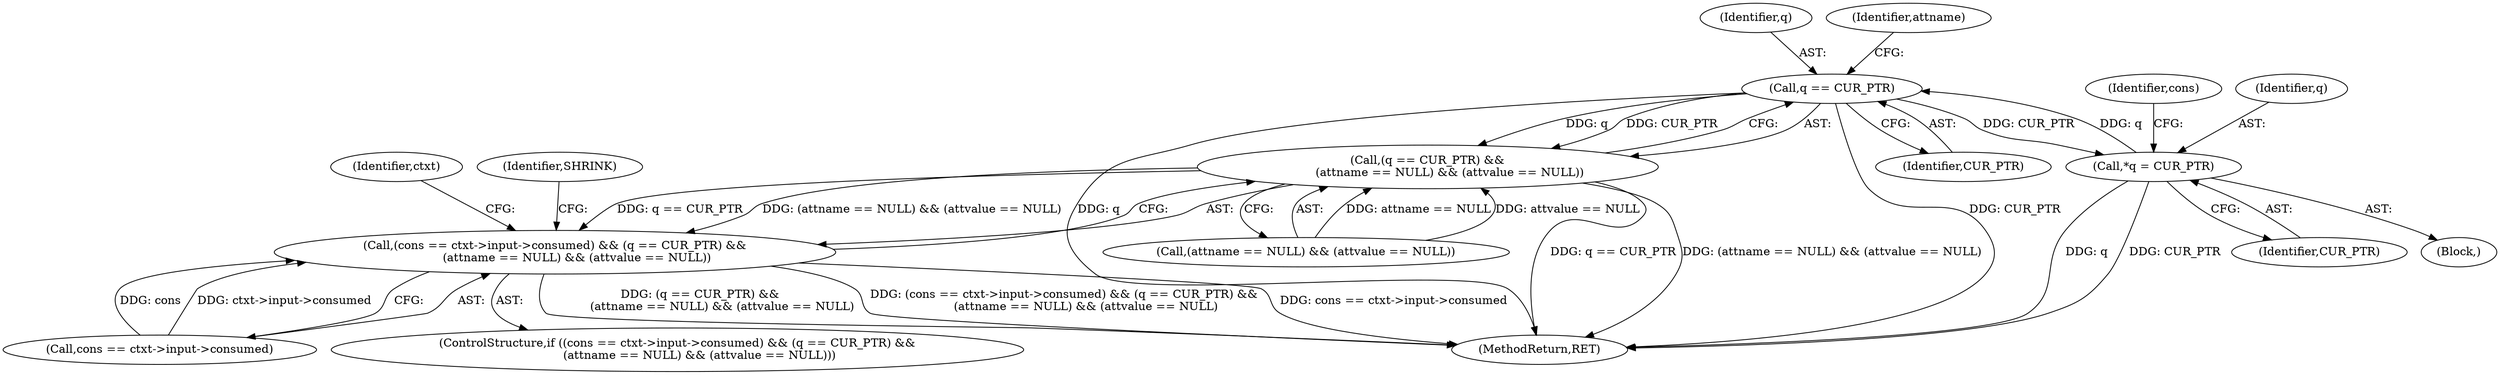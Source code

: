 digraph "0_Chrome_d0947db40187f4708c58e64cbd6013faf9eddeed_32@pointer" {
"1000383" [label="(Call,q == CUR_PTR)"];
"1000171" [label="(Call,*q = CUR_PTR)"];
"1000383" [label="(Call,q == CUR_PTR)"];
"1000382" [label="(Call,(q == CUR_PTR) &&\n            (attname == NULL) && (attvalue == NULL))"];
"1000374" [label="(Call,(cons == ctxt->input->consumed) && (q == CUR_PTR) &&\n            (attname == NULL) && (attvalue == NULL))"];
"1000383" [label="(Call,q == CUR_PTR)"];
"1000373" [label="(ControlStructure,if ((cons == ctxt->input->consumed) && (q == CUR_PTR) &&\n            (attname == NULL) && (attvalue == NULL)))"];
"1000385" [label="(Identifier,CUR_PTR)"];
"1000171" [label="(Call,*q = CUR_PTR)"];
"1000169" [label="(Block,)"];
"1000176" [label="(Identifier,cons)"];
"1000172" [label="(Identifier,q)"];
"1000374" [label="(Call,(cons == ctxt->input->consumed) && (q == CUR_PTR) &&\n            (attname == NULL) && (attvalue == NULL))"];
"1000467" [label="(MethodReturn,RET)"];
"1000386" [label="(Call,(attname == NULL) && (attvalue == NULL))"];
"1000382" [label="(Call,(q == CUR_PTR) &&\n            (attname == NULL) && (attvalue == NULL))"];
"1000384" [label="(Identifier,q)"];
"1000375" [label="(Call,cons == ctxt->input->consumed)"];
"1000173" [label="(Identifier,CUR_PTR)"];
"1000388" [label="(Identifier,attname)"];
"1000395" [label="(Identifier,ctxt)"];
"1000399" [label="(Identifier,SHRINK)"];
"1000383" -> "1000382"  [label="AST: "];
"1000383" -> "1000385"  [label="CFG: "];
"1000384" -> "1000383"  [label="AST: "];
"1000385" -> "1000383"  [label="AST: "];
"1000388" -> "1000383"  [label="CFG: "];
"1000382" -> "1000383"  [label="CFG: "];
"1000383" -> "1000467"  [label="DDG: q"];
"1000383" -> "1000467"  [label="DDG: CUR_PTR"];
"1000383" -> "1000171"  [label="DDG: CUR_PTR"];
"1000383" -> "1000382"  [label="DDG: q"];
"1000383" -> "1000382"  [label="DDG: CUR_PTR"];
"1000171" -> "1000383"  [label="DDG: q"];
"1000171" -> "1000169"  [label="AST: "];
"1000171" -> "1000173"  [label="CFG: "];
"1000172" -> "1000171"  [label="AST: "];
"1000173" -> "1000171"  [label="AST: "];
"1000176" -> "1000171"  [label="CFG: "];
"1000171" -> "1000467"  [label="DDG: q"];
"1000171" -> "1000467"  [label="DDG: CUR_PTR"];
"1000382" -> "1000374"  [label="AST: "];
"1000382" -> "1000386"  [label="CFG: "];
"1000386" -> "1000382"  [label="AST: "];
"1000374" -> "1000382"  [label="CFG: "];
"1000382" -> "1000467"  [label="DDG: q == CUR_PTR"];
"1000382" -> "1000467"  [label="DDG: (attname == NULL) && (attvalue == NULL)"];
"1000382" -> "1000374"  [label="DDG: q == CUR_PTR"];
"1000382" -> "1000374"  [label="DDG: (attname == NULL) && (attvalue == NULL)"];
"1000386" -> "1000382"  [label="DDG: attname == NULL"];
"1000386" -> "1000382"  [label="DDG: attvalue == NULL"];
"1000374" -> "1000373"  [label="AST: "];
"1000374" -> "1000375"  [label="CFG: "];
"1000375" -> "1000374"  [label="AST: "];
"1000395" -> "1000374"  [label="CFG: "];
"1000399" -> "1000374"  [label="CFG: "];
"1000374" -> "1000467"  [label="DDG: cons == ctxt->input->consumed"];
"1000374" -> "1000467"  [label="DDG: (q == CUR_PTR) &&\n            (attname == NULL) && (attvalue == NULL)"];
"1000374" -> "1000467"  [label="DDG: (cons == ctxt->input->consumed) && (q == CUR_PTR) &&\n            (attname == NULL) && (attvalue == NULL)"];
"1000375" -> "1000374"  [label="DDG: cons"];
"1000375" -> "1000374"  [label="DDG: ctxt->input->consumed"];
}
